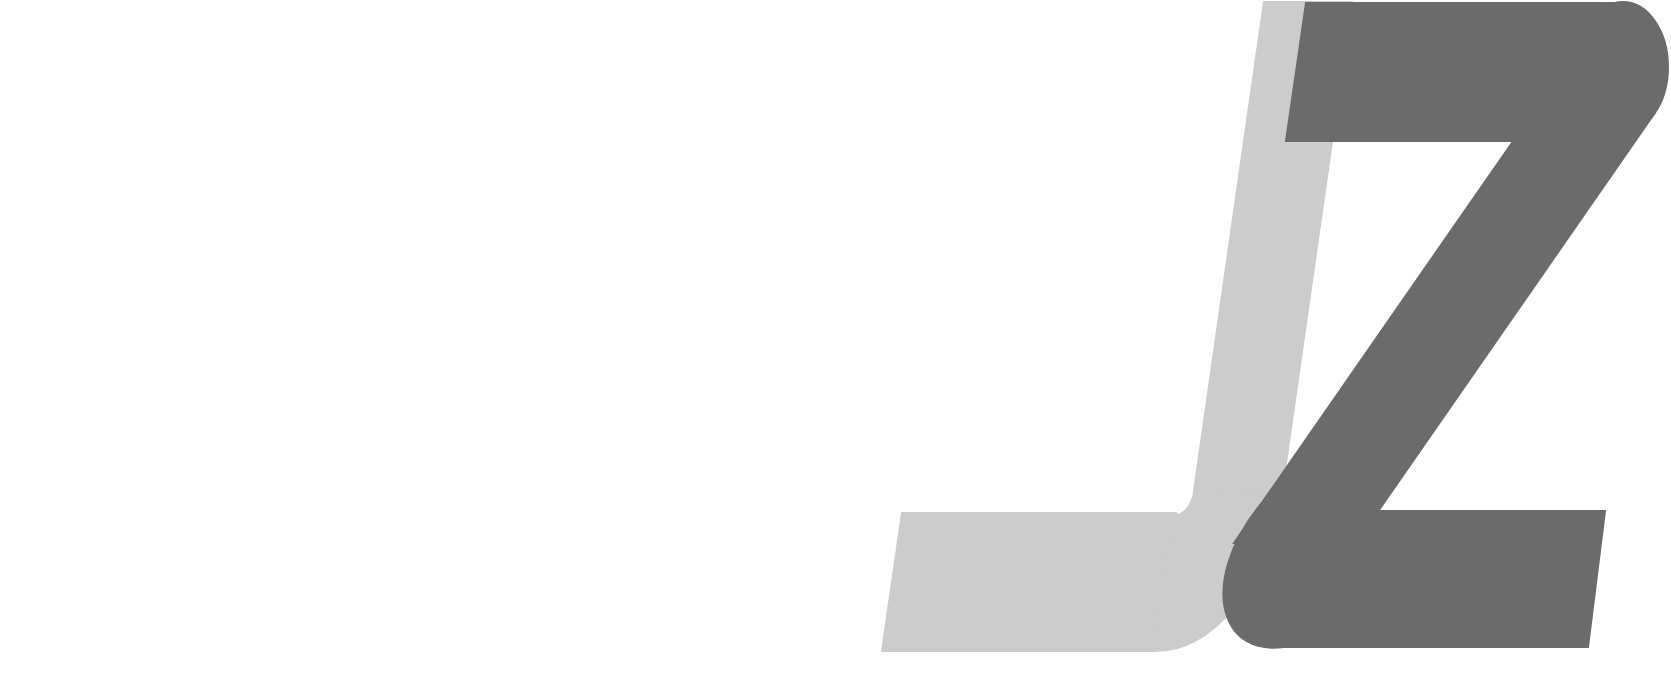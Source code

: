 <mxfile version="17.4.2" type="device"><diagram id="B2gTDdb6suiWp_yCsgvr" name="Page-1"><mxGraphModel dx="2394" dy="1445" grid="1" gridSize="10" guides="1" tooltips="1" connect="1" arrows="1" fold="1" page="1" pageScale="1" pageWidth="1100" pageHeight="850" math="0" shadow="0"><root><mxCell id="0"/><mxCell id="1" parent="0"/><mxCell id="Kl9b_9W7tik3jKh-lnoo-9" style="edgeStyle=orthogonalEdgeStyle;rounded=0;orthogonalLoop=1;jettySize=auto;html=1;exitX=0.5;exitY=1;exitDx=0;exitDy=0;" edge="1" parent="1"><mxGeometry relative="1" as="geometry"><mxPoint x="176.5" y="276" as="sourcePoint"/><mxPoint x="176.5" y="276" as="targetPoint"/></mxGeometry></mxCell><mxCell id="Kl9b_9W7tik3jKh-lnoo-30" value="" style="group" vertex="1" connectable="0" parent="1"><mxGeometry x="610" y="255" width="393" height="339.965" as="geometry"/></mxCell><mxCell id="Kl9b_9W7tik3jKh-lnoo-28" value="" style="group" vertex="1" connectable="0" parent="Kl9b_9W7tik3jKh-lnoo-30"><mxGeometry width="235" height="334.139" as="geometry"/></mxCell><mxCell id="Kl9b_9W7tik3jKh-lnoo-5" value="" style="shape=parallelogram;perimeter=parallelogramPerimeter;whiteSpace=wrap;html=1;fixedSize=1;size=10;fillColor=#CCCCCC;strokeColor=#CCCCCC;" vertex="1" parent="Kl9b_9W7tik3jKh-lnoo-28"><mxGeometry y="255.51" width="147" height="69" as="geometry"/></mxCell><mxCell id="Kl9b_9W7tik3jKh-lnoo-6" value="" style="shape=parallelogram;perimeter=parallelogramPerimeter;whiteSpace=wrap;html=1;fixedSize=1;arcSize=50;size=35;rounded=0;fillColor=#CCCCCC;strokeColor=#CCCCCC;" vertex="1" parent="Kl9b_9W7tik3jKh-lnoo-28"><mxGeometry x="156" width="79" height="244.51" as="geometry"/></mxCell><mxCell id="Kl9b_9W7tik3jKh-lnoo-13" value="" style="verticalLabelPosition=bottom;verticalAlign=top;html=1;shape=mxgraph.basic.partConcEllipse;startAngle=0.228;endAngle=0.49;arcWidth=0.85;rounded=0;fillColor=#CCCCCC;rotation=12;strokeColor=#CCCCCC;" vertex="1" parent="Kl9b_9W7tik3jKh-lnoo-28"><mxGeometry x="98" y="163.41" width="101" height="162" as="geometry"/></mxCell><mxCell id="Kl9b_9W7tik3jKh-lnoo-27" value="" style="group" vertex="1" connectable="0" parent="Kl9b_9W7tik3jKh-lnoo-30"><mxGeometry x="152.618" width="240.382" height="339.965" as="geometry"/></mxCell><mxCell id="Kl9b_9W7tik3jKh-lnoo-17" value="" style="shape=parallelogram;perimeter=parallelogramPerimeter;whiteSpace=wrap;html=1;fixedSize=1;rounded=0;fillColor=#6B6B6B;size=10;strokeColor=#6B6B6B;" vertex="1" parent="Kl9b_9W7tik3jKh-lnoo-27"><mxGeometry x="49.382" y="0.5" width="172" height="69" as="geometry"/></mxCell><mxCell id="Kl9b_9W7tik3jKh-lnoo-18" value="" style="shape=parallelogram;perimeter=parallelogramPerimeter;whiteSpace=wrap;html=1;fixedSize=1;rounded=0;fillColor=#6B6B6B;rotation=0;size=149;strokeColor=#6B6B6B;" vertex="1" parent="Kl9b_9W7tik3jKh-lnoo-27"><mxGeometry x="23.382" y="56" width="210" height="214.5" as="geometry"/></mxCell><mxCell id="Kl9b_9W7tik3jKh-lnoo-19" value="" style="shape=parallelogram;perimeter=parallelogramPerimeter;whiteSpace=wrap;html=1;fixedSize=1;rounded=0;fillColor=#6B6B6B;size=8.5;strokeColor=#6B6B6B;" vertex="1" parent="Kl9b_9W7tik3jKh-lnoo-27"><mxGeometry x="39.882" y="254.5" width="169" height="68" as="geometry"/></mxCell><mxCell id="Kl9b_9W7tik3jKh-lnoo-22" value="" style="verticalLabelPosition=bottom;verticalAlign=top;html=1;shape=mxgraph.basic.partConcEllipse;startAngle=0.361;endAngle=0.75;arcWidth=0.78;rounded=0;fillColor=#6B6B6B;rotation=40;strokeColor=#6B6B6B;" vertex="1" parent="Kl9b_9W7tik3jKh-lnoo-27"><mxGeometry x="28.772" y="215.92" width="70" height="115" as="geometry"/></mxCell><mxCell id="Kl9b_9W7tik3jKh-lnoo-26" value="" style="ellipse;whiteSpace=wrap;html=1;rounded=0;strokeColor=#6B6B6B;fillColor=#6B6B6B;" vertex="1" parent="Kl9b_9W7tik3jKh-lnoo-27"><mxGeometry x="195.382" width="45" height="65" as="geometry"/></mxCell></root></mxGraphModel></diagram></mxfile>